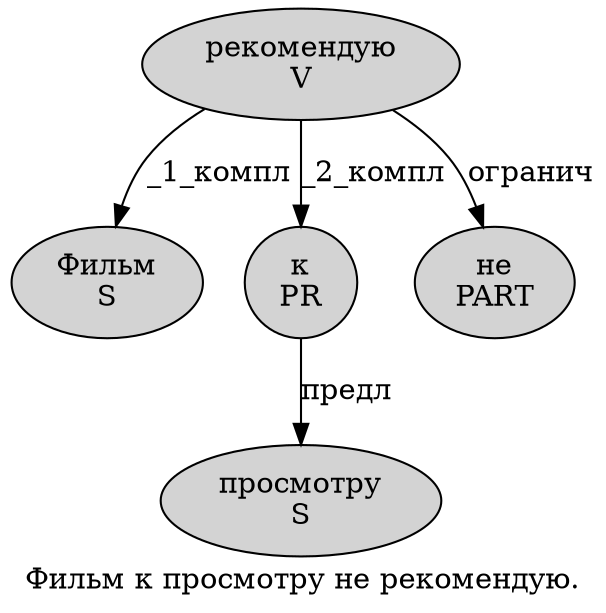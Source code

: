 digraph SENTENCE_4113 {
	graph [label="Фильм к просмотру не рекомендую."]
	node [style=filled]
		0 [label="Фильм
S" color="" fillcolor=lightgray penwidth=1 shape=ellipse]
		1 [label="к
PR" color="" fillcolor=lightgray penwidth=1 shape=ellipse]
		2 [label="просмотру
S" color="" fillcolor=lightgray penwidth=1 shape=ellipse]
		3 [label="не
PART" color="" fillcolor=lightgray penwidth=1 shape=ellipse]
		4 [label="рекомендую
V" color="" fillcolor=lightgray penwidth=1 shape=ellipse]
			1 -> 2 [label="предл"]
			4 -> 0 [label="_1_компл"]
			4 -> 1 [label="_2_компл"]
			4 -> 3 [label="огранич"]
}